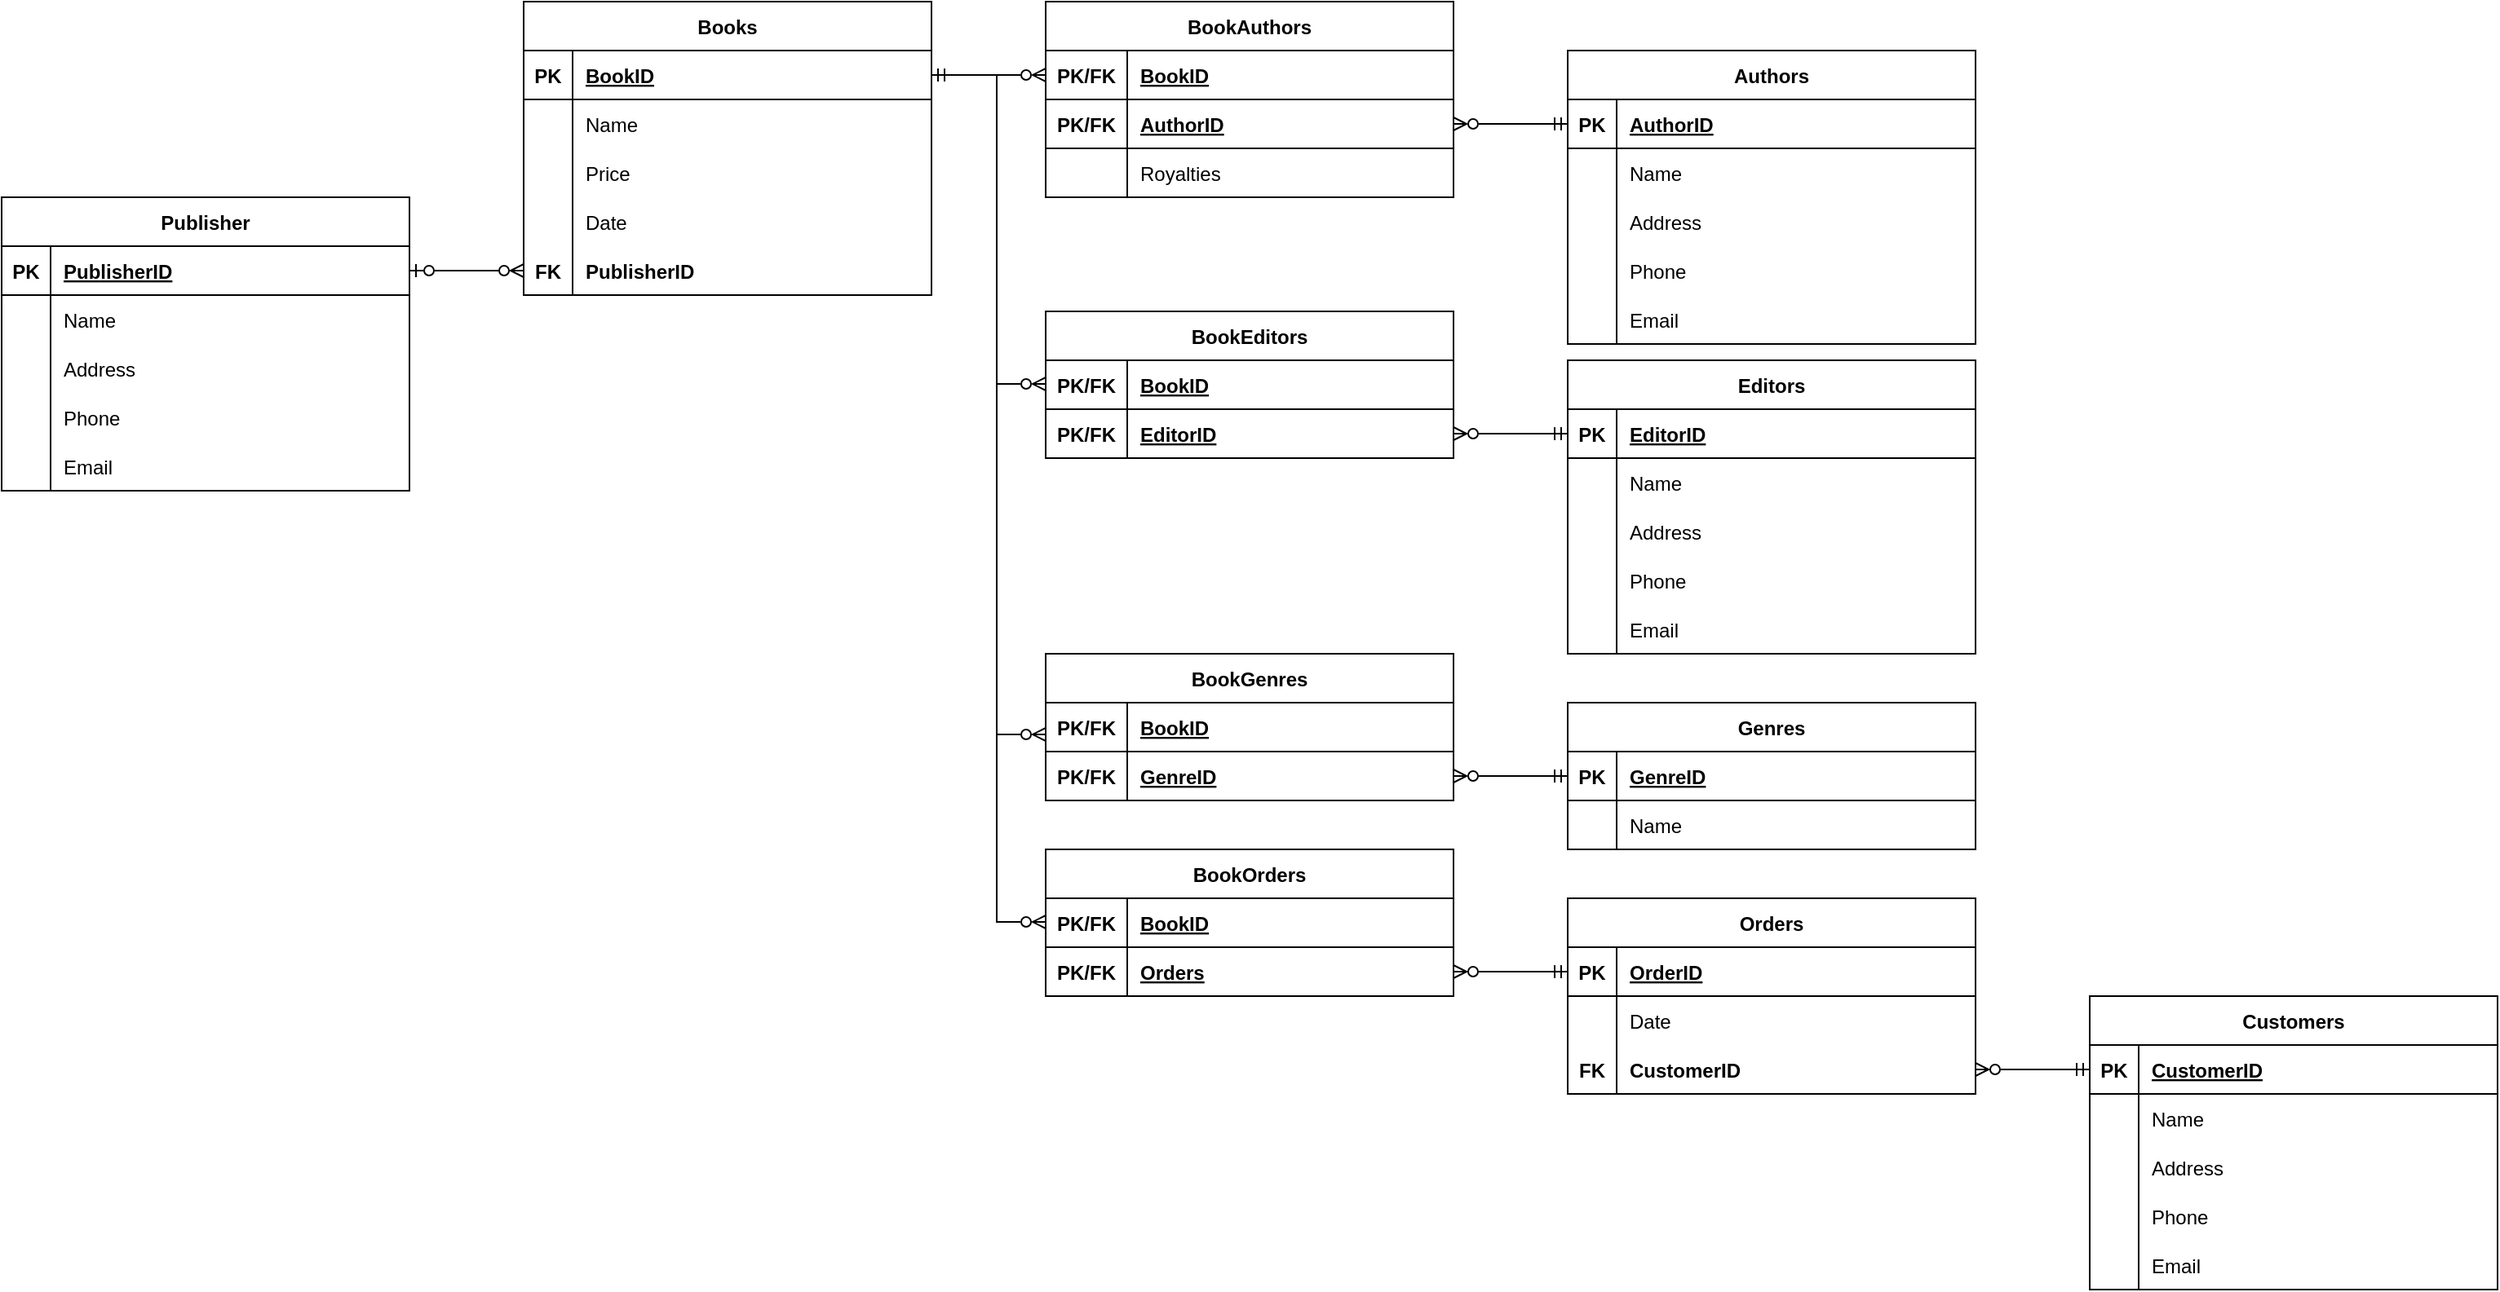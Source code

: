 <mxfile version="20.4.0" type="device"><diagram id="R2lEEEUBdFMjLlhIrx00" name="Page-1"><mxGraphModel dx="2066" dy="814" grid="1" gridSize="10" guides="1" tooltips="1" connect="1" arrows="1" fold="1" page="1" pageScale="1" pageWidth="850" pageHeight="1100" math="0" shadow="0" extFonts="Permanent Marker^https://fonts.googleapis.com/css?family=Permanent+Marker"><root><mxCell id="0"/><mxCell id="1" parent="0"/><object label="Books" Name="" Price="" Date="" id="ggIf8mU31u0DTBcOduyy-1"><mxCell style="shape=table;startSize=30;container=1;collapsible=1;childLayout=tableLayout;fixedRows=1;rowLines=0;fontStyle=1;align=center;resizeLast=1;fillColor=none;" vertex="1" parent="1"><mxGeometry width="250" height="180" as="geometry"><mxRectangle x="120" y="400" width="80" height="30" as="alternateBounds"/></mxGeometry></mxCell></object><mxCell id="ggIf8mU31u0DTBcOduyy-2" value="" style="shape=partialRectangle;collapsible=0;dropTarget=0;pointerEvents=0;fillColor=none;points=[[0,0.5],[1,0.5]];portConstraint=eastwest;top=0;left=0;right=0;bottom=1;" vertex="1" parent="ggIf8mU31u0DTBcOduyy-1"><mxGeometry y="30" width="250" height="30" as="geometry"/></mxCell><mxCell id="ggIf8mU31u0DTBcOduyy-3" value="PK" style="shape=partialRectangle;overflow=hidden;connectable=0;fillColor=none;top=0;left=0;bottom=0;right=0;fontStyle=1;" vertex="1" parent="ggIf8mU31u0DTBcOduyy-2"><mxGeometry width="30" height="30" as="geometry"><mxRectangle width="30" height="30" as="alternateBounds"/></mxGeometry></mxCell><mxCell id="ggIf8mU31u0DTBcOduyy-4" value="BookID" style="shape=partialRectangle;overflow=hidden;connectable=0;fillColor=none;top=0;left=0;bottom=0;right=0;align=left;spacingLeft=6;fontStyle=5;" vertex="1" parent="ggIf8mU31u0DTBcOduyy-2"><mxGeometry x="30" width="220" height="30" as="geometry"><mxRectangle width="220" height="30" as="alternateBounds"/></mxGeometry></mxCell><mxCell id="ggIf8mU31u0DTBcOduyy-5" value="" style="shape=partialRectangle;collapsible=0;dropTarget=0;pointerEvents=0;fillColor=none;points=[[0,0.5],[1,0.5]];portConstraint=eastwest;top=0;left=0;right=0;bottom=0;" vertex="1" parent="ggIf8mU31u0DTBcOduyy-1"><mxGeometry y="60" width="250" height="30" as="geometry"/></mxCell><mxCell id="ggIf8mU31u0DTBcOduyy-6" value="" style="shape=partialRectangle;overflow=hidden;connectable=0;fillColor=none;top=0;left=0;bottom=0;right=0;" vertex="1" parent="ggIf8mU31u0DTBcOduyy-5"><mxGeometry width="30" height="30" as="geometry"><mxRectangle width="30" height="30" as="alternateBounds"/></mxGeometry></mxCell><mxCell id="ggIf8mU31u0DTBcOduyy-7" value="Name" style="shape=partialRectangle;overflow=hidden;connectable=0;fillColor=none;top=0;left=0;bottom=0;right=0;align=left;spacingLeft=6;strokeColor=default;" vertex="1" parent="ggIf8mU31u0DTBcOduyy-5"><mxGeometry x="30" width="220" height="30" as="geometry"><mxRectangle width="220" height="30" as="alternateBounds"/></mxGeometry></mxCell><mxCell id="ggIf8mU31u0DTBcOduyy-35" style="shape=partialRectangle;collapsible=0;dropTarget=0;pointerEvents=0;fillColor=none;points=[[0,0.5],[1,0.5]];portConstraint=eastwest;top=0;left=0;right=0;bottom=0;" vertex="1" parent="ggIf8mU31u0DTBcOduyy-1"><mxGeometry y="90" width="250" height="30" as="geometry"/></mxCell><mxCell id="ggIf8mU31u0DTBcOduyy-36" style="shape=partialRectangle;overflow=hidden;connectable=0;fillColor=none;top=0;left=0;bottom=0;right=0;" vertex="1" parent="ggIf8mU31u0DTBcOduyy-35"><mxGeometry width="30" height="30" as="geometry"><mxRectangle width="30" height="30" as="alternateBounds"/></mxGeometry></mxCell><mxCell id="ggIf8mU31u0DTBcOduyy-37" value="Price" style="shape=partialRectangle;overflow=hidden;connectable=0;top=0;left=0;bottom=0;right=0;align=left;spacingLeft=6;fillColor=none;strokeColor=none;shadow=0;fontColor=default;gradientColor=none;" vertex="1" parent="ggIf8mU31u0DTBcOduyy-35"><mxGeometry x="30" width="220" height="30" as="geometry"><mxRectangle width="220" height="30" as="alternateBounds"/></mxGeometry></mxCell><mxCell id="ggIf8mU31u0DTBcOduyy-41" style="shape=partialRectangle;collapsible=0;dropTarget=0;pointerEvents=0;fillColor=none;points=[[0,0.5],[1,0.5]];portConstraint=eastwest;top=0;left=0;right=0;bottom=0;" vertex="1" parent="ggIf8mU31u0DTBcOduyy-1"><mxGeometry y="120" width="250" height="30" as="geometry"/></mxCell><mxCell id="ggIf8mU31u0DTBcOduyy-42" style="shape=partialRectangle;overflow=hidden;connectable=0;fillColor=none;top=0;left=0;bottom=0;right=0;" vertex="1" parent="ggIf8mU31u0DTBcOduyy-41"><mxGeometry width="30" height="30" as="geometry"><mxRectangle width="30" height="30" as="alternateBounds"/></mxGeometry></mxCell><mxCell id="ggIf8mU31u0DTBcOduyy-43" value="Date" style="shape=partialRectangle;overflow=hidden;connectable=0;top=0;left=0;bottom=0;right=0;align=left;spacingLeft=6;fillColor=none;strokeColor=none;shadow=0;fontColor=default;gradientColor=none;" vertex="1" parent="ggIf8mU31u0DTBcOduyy-41"><mxGeometry x="30" width="220" height="30" as="geometry"><mxRectangle width="220" height="30" as="alternateBounds"/></mxGeometry></mxCell><mxCell id="ggIf8mU31u0DTBcOduyy-44" style="shape=partialRectangle;collapsible=0;dropTarget=0;pointerEvents=0;fillColor=none;points=[[0,0.5],[1,0.5]];portConstraint=eastwest;top=0;left=0;right=0;bottom=0;" vertex="1" parent="ggIf8mU31u0DTBcOduyy-1"><mxGeometry y="150" width="250" height="30" as="geometry"/></mxCell><mxCell id="ggIf8mU31u0DTBcOduyy-45" value="FK" style="shape=partialRectangle;overflow=hidden;connectable=0;fillColor=none;top=0;left=0;bottom=0;right=0;fontStyle=1" vertex="1" parent="ggIf8mU31u0DTBcOduyy-44"><mxGeometry width="30" height="30" as="geometry"><mxRectangle width="30" height="30" as="alternateBounds"/></mxGeometry></mxCell><mxCell id="ggIf8mU31u0DTBcOduyy-46" value="PublisherID" style="shape=partialRectangle;overflow=hidden;connectable=0;top=0;left=0;bottom=0;right=0;align=left;spacingLeft=6;fillColor=none;strokeColor=none;shadow=0;fontColor=default;gradientColor=none;fontStyle=1;" vertex="1" parent="ggIf8mU31u0DTBcOduyy-44"><mxGeometry x="30" width="220" height="30" as="geometry"><mxRectangle width="220" height="30" as="alternateBounds"/></mxGeometry></mxCell><object label="Publisher" Name="" Price="" Date="" id="ggIf8mU31u0DTBcOduyy-47"><mxCell style="shape=table;startSize=30;container=1;collapsible=1;childLayout=tableLayout;fixedRows=1;rowLines=0;fontStyle=1;align=center;resizeLast=1;fillColor=none;" vertex="1" parent="1"><mxGeometry x="-320" y="120" width="250" height="180" as="geometry"><mxRectangle x="120" y="400" width="80" height="30" as="alternateBounds"/></mxGeometry></mxCell></object><mxCell id="ggIf8mU31u0DTBcOduyy-48" value="" style="shape=partialRectangle;collapsible=0;dropTarget=0;pointerEvents=0;fillColor=none;points=[[0,0.5],[1,0.5]];portConstraint=eastwest;top=0;left=0;right=0;bottom=1;" vertex="1" parent="ggIf8mU31u0DTBcOduyy-47"><mxGeometry y="30" width="250" height="30" as="geometry"/></mxCell><mxCell id="ggIf8mU31u0DTBcOduyy-49" value="PK" style="shape=partialRectangle;overflow=hidden;connectable=0;fillColor=none;top=0;left=0;bottom=0;right=0;fontStyle=1;" vertex="1" parent="ggIf8mU31u0DTBcOduyy-48"><mxGeometry width="30" height="30" as="geometry"><mxRectangle width="30" height="30" as="alternateBounds"/></mxGeometry></mxCell><mxCell id="ggIf8mU31u0DTBcOduyy-50" value="PublisherID" style="shape=partialRectangle;overflow=hidden;connectable=0;fillColor=none;top=0;left=0;bottom=0;right=0;align=left;spacingLeft=6;fontStyle=5;" vertex="1" parent="ggIf8mU31u0DTBcOduyy-48"><mxGeometry x="30" width="220" height="30" as="geometry"><mxRectangle width="220" height="30" as="alternateBounds"/></mxGeometry></mxCell><mxCell id="ggIf8mU31u0DTBcOduyy-51" value="" style="shape=partialRectangle;collapsible=0;dropTarget=0;pointerEvents=0;fillColor=none;points=[[0,0.5],[1,0.5]];portConstraint=eastwest;top=0;left=0;right=0;bottom=0;" vertex="1" parent="ggIf8mU31u0DTBcOduyy-47"><mxGeometry y="60" width="250" height="30" as="geometry"/></mxCell><mxCell id="ggIf8mU31u0DTBcOduyy-52" value="" style="shape=partialRectangle;overflow=hidden;connectable=0;fillColor=none;top=0;left=0;bottom=0;right=0;" vertex="1" parent="ggIf8mU31u0DTBcOduyy-51"><mxGeometry width="30" height="30" as="geometry"><mxRectangle width="30" height="30" as="alternateBounds"/></mxGeometry></mxCell><mxCell id="ggIf8mU31u0DTBcOduyy-53" value="Name" style="shape=partialRectangle;overflow=hidden;connectable=0;fillColor=none;top=0;left=0;bottom=0;right=0;align=left;spacingLeft=6;strokeColor=default;" vertex="1" parent="ggIf8mU31u0DTBcOduyy-51"><mxGeometry x="30" width="220" height="30" as="geometry"><mxRectangle width="220" height="30" as="alternateBounds"/></mxGeometry></mxCell><mxCell id="ggIf8mU31u0DTBcOduyy-54" style="shape=partialRectangle;collapsible=0;dropTarget=0;pointerEvents=0;fillColor=none;points=[[0,0.5],[1,0.5]];portConstraint=eastwest;top=0;left=0;right=0;bottom=0;" vertex="1" parent="ggIf8mU31u0DTBcOduyy-47"><mxGeometry y="90" width="250" height="30" as="geometry"/></mxCell><mxCell id="ggIf8mU31u0DTBcOduyy-55" style="shape=partialRectangle;overflow=hidden;connectable=0;fillColor=none;top=0;left=0;bottom=0;right=0;" vertex="1" parent="ggIf8mU31u0DTBcOduyy-54"><mxGeometry width="30" height="30" as="geometry"><mxRectangle width="30" height="30" as="alternateBounds"/></mxGeometry></mxCell><mxCell id="ggIf8mU31u0DTBcOduyy-56" value="Address" style="shape=partialRectangle;overflow=hidden;connectable=0;top=0;left=0;bottom=0;right=0;align=left;spacingLeft=6;fillColor=none;strokeColor=none;shadow=0;fontColor=#000000;gradientColor=none;" vertex="1" parent="ggIf8mU31u0DTBcOduyy-54"><mxGeometry x="30" width="220" height="30" as="geometry"><mxRectangle width="220" height="30" as="alternateBounds"/></mxGeometry></mxCell><mxCell id="ggIf8mU31u0DTBcOduyy-57" style="shape=partialRectangle;collapsible=0;dropTarget=0;pointerEvents=0;fillColor=none;points=[[0,0.5],[1,0.5]];portConstraint=eastwest;top=0;left=0;right=0;bottom=0;" vertex="1" parent="ggIf8mU31u0DTBcOduyy-47"><mxGeometry y="120" width="250" height="30" as="geometry"/></mxCell><mxCell id="ggIf8mU31u0DTBcOduyy-58" style="shape=partialRectangle;overflow=hidden;connectable=0;fillColor=none;top=0;left=0;bottom=0;right=0;" vertex="1" parent="ggIf8mU31u0DTBcOduyy-57"><mxGeometry width="30" height="30" as="geometry"><mxRectangle width="30" height="30" as="alternateBounds"/></mxGeometry></mxCell><mxCell id="ggIf8mU31u0DTBcOduyy-59" value="Phone" style="shape=partialRectangle;overflow=hidden;connectable=0;top=0;left=0;bottom=0;right=0;align=left;spacingLeft=6;fillColor=none;strokeColor=none;shadow=0;fontColor=#000000;gradientColor=none;" vertex="1" parent="ggIf8mU31u0DTBcOduyy-57"><mxGeometry x="30" width="220" height="30" as="geometry"><mxRectangle width="220" height="30" as="alternateBounds"/></mxGeometry></mxCell><mxCell id="ggIf8mU31u0DTBcOduyy-60" style="shape=partialRectangle;collapsible=0;dropTarget=0;pointerEvents=0;fillColor=none;points=[[0,0.5],[1,0.5]];portConstraint=eastwest;top=0;left=0;right=0;bottom=0;" vertex="1" parent="ggIf8mU31u0DTBcOduyy-47"><mxGeometry y="150" width="250" height="30" as="geometry"/></mxCell><mxCell id="ggIf8mU31u0DTBcOduyy-61" value="" style="shape=partialRectangle;overflow=hidden;connectable=0;fillColor=none;top=0;left=0;bottom=0;right=0;fontStyle=1" vertex="1" parent="ggIf8mU31u0DTBcOduyy-60"><mxGeometry width="30" height="30" as="geometry"><mxRectangle width="30" height="30" as="alternateBounds"/></mxGeometry></mxCell><mxCell id="ggIf8mU31u0DTBcOduyy-62" value="Email" style="shape=partialRectangle;overflow=hidden;connectable=0;top=0;left=0;bottom=0;right=0;align=left;spacingLeft=6;fillColor=none;strokeColor=none;shadow=0;fontColor=#000000;gradientColor=none;fontStyle=0" vertex="1" parent="ggIf8mU31u0DTBcOduyy-60"><mxGeometry x="30" width="220" height="30" as="geometry"><mxRectangle width="220" height="30" as="alternateBounds"/></mxGeometry></mxCell><object label="BookAuthors" Name="" Price="" Date="" id="ggIf8mU31u0DTBcOduyy-72"><mxCell style="shape=table;startSize=30;container=1;collapsible=1;childLayout=tableLayout;fixedRows=1;rowLines=0;fontStyle=1;align=center;resizeLast=1;fillColor=none;" vertex="1" parent="1"><mxGeometry x="320" width="250" height="120" as="geometry"><mxRectangle x="120" y="400" width="80" height="30" as="alternateBounds"/></mxGeometry></mxCell></object><mxCell id="ggIf8mU31u0DTBcOduyy-73" value="" style="shape=partialRectangle;collapsible=0;dropTarget=0;pointerEvents=0;fillColor=none;points=[[0,0.5],[1,0.5]];portConstraint=eastwest;top=0;left=0;right=0;bottom=1;" vertex="1" parent="ggIf8mU31u0DTBcOduyy-72"><mxGeometry y="30" width="250" height="30" as="geometry"/></mxCell><mxCell id="ggIf8mU31u0DTBcOduyy-74" value="PK/FK" style="shape=partialRectangle;overflow=hidden;connectable=0;fillColor=none;top=0;left=0;bottom=0;right=0;fontStyle=1;" vertex="1" parent="ggIf8mU31u0DTBcOduyy-73"><mxGeometry width="50" height="30" as="geometry"><mxRectangle width="50" height="30" as="alternateBounds"/></mxGeometry></mxCell><mxCell id="ggIf8mU31u0DTBcOduyy-75" value="BookID" style="shape=partialRectangle;overflow=hidden;connectable=0;fillColor=none;top=0;left=0;bottom=0;right=0;align=left;spacingLeft=6;fontStyle=5;" vertex="1" parent="ggIf8mU31u0DTBcOduyy-73"><mxGeometry x="50" width="200" height="30" as="geometry"><mxRectangle width="200" height="30" as="alternateBounds"/></mxGeometry></mxCell><mxCell id="ggIf8mU31u0DTBcOduyy-90" style="shape=partialRectangle;collapsible=0;dropTarget=0;pointerEvents=0;fillColor=none;points=[[0,0.5],[1,0.5]];portConstraint=eastwest;top=0;left=0;right=0;bottom=1;" vertex="1" parent="ggIf8mU31u0DTBcOduyy-72"><mxGeometry y="60" width="250" height="30" as="geometry"/></mxCell><mxCell id="ggIf8mU31u0DTBcOduyy-91" value="PK/FK" style="shape=partialRectangle;overflow=hidden;connectable=0;fillColor=none;top=0;left=0;bottom=0;right=0;fontStyle=1;" vertex="1" parent="ggIf8mU31u0DTBcOduyy-90"><mxGeometry width="50" height="30" as="geometry"><mxRectangle width="50" height="30" as="alternateBounds"/></mxGeometry></mxCell><mxCell id="ggIf8mU31u0DTBcOduyy-92" value="AuthorID" style="shape=partialRectangle;overflow=hidden;connectable=0;fillColor=none;top=0;left=0;bottom=0;right=0;align=left;spacingLeft=6;fontStyle=5;" vertex="1" parent="ggIf8mU31u0DTBcOduyy-90"><mxGeometry x="50" width="200" height="30" as="geometry"><mxRectangle width="200" height="30" as="alternateBounds"/></mxGeometry></mxCell><mxCell id="ggIf8mU31u0DTBcOduyy-82" style="shape=partialRectangle;collapsible=0;dropTarget=0;pointerEvents=0;fillColor=none;points=[[0,0.5],[1,0.5]];portConstraint=eastwest;top=0;left=0;right=0;bottom=0;" vertex="1" parent="ggIf8mU31u0DTBcOduyy-72"><mxGeometry y="90" width="250" height="30" as="geometry"/></mxCell><mxCell id="ggIf8mU31u0DTBcOduyy-83" style="shape=partialRectangle;overflow=hidden;connectable=0;fillColor=none;top=0;left=0;bottom=0;right=0;" vertex="1" parent="ggIf8mU31u0DTBcOduyy-82"><mxGeometry width="50" height="30" as="geometry"><mxRectangle width="50" height="30" as="alternateBounds"/></mxGeometry></mxCell><mxCell id="ggIf8mU31u0DTBcOduyy-84" value="Royalties" style="shape=partialRectangle;overflow=hidden;connectable=0;top=0;left=0;bottom=0;right=0;align=left;spacingLeft=6;fillColor=none;strokeColor=none;shadow=0;fontColor=default;gradientColor=none;" vertex="1" parent="ggIf8mU31u0DTBcOduyy-82"><mxGeometry x="50" width="200" height="30" as="geometry"><mxRectangle width="200" height="30" as="alternateBounds"/></mxGeometry></mxCell><mxCell id="ggIf8mU31u0DTBcOduyy-89" style="edgeStyle=orthogonalEdgeStyle;rounded=0;orthogonalLoop=1;jettySize=auto;html=1;entryX=0;entryY=0.5;entryDx=0;entryDy=0;startArrow=ERone;startFill=0;endArrow=ERzeroToMany;endFill=0;exitX=1;exitY=0.5;exitDx=0;exitDy=0;" edge="1" parent="1" source="ggIf8mU31u0DTBcOduyy-2" target="ggIf8mU31u0DTBcOduyy-73"><mxGeometry relative="1" as="geometry"/></mxCell><object label="Authors" Name="" Price="" Date="" id="ggIf8mU31u0DTBcOduyy-93"><mxCell style="shape=table;startSize=30;container=1;collapsible=1;childLayout=tableLayout;fixedRows=1;rowLines=0;fontStyle=1;align=center;resizeLast=1;fillColor=none;" vertex="1" parent="1"><mxGeometry x="640" y="30" width="250" height="180" as="geometry"><mxRectangle x="120" y="400" width="80" height="30" as="alternateBounds"/></mxGeometry></mxCell></object><mxCell id="ggIf8mU31u0DTBcOduyy-94" value="" style="shape=partialRectangle;collapsible=0;dropTarget=0;pointerEvents=0;fillColor=none;points=[[0,0.5],[1,0.5]];portConstraint=eastwest;top=0;left=0;right=0;bottom=1;" vertex="1" parent="ggIf8mU31u0DTBcOduyy-93"><mxGeometry y="30" width="250" height="30" as="geometry"/></mxCell><mxCell id="ggIf8mU31u0DTBcOduyy-95" value="PK" style="shape=partialRectangle;overflow=hidden;connectable=0;fillColor=none;top=0;left=0;bottom=0;right=0;fontStyle=1;" vertex="1" parent="ggIf8mU31u0DTBcOduyy-94"><mxGeometry width="30" height="30" as="geometry"><mxRectangle width="30" height="30" as="alternateBounds"/></mxGeometry></mxCell><mxCell id="ggIf8mU31u0DTBcOduyy-96" value="AuthorID" style="shape=partialRectangle;overflow=hidden;connectable=0;fillColor=none;top=0;left=0;bottom=0;right=0;align=left;spacingLeft=6;fontStyle=5;" vertex="1" parent="ggIf8mU31u0DTBcOduyy-94"><mxGeometry x="30" width="220" height="30" as="geometry"><mxRectangle width="220" height="30" as="alternateBounds"/></mxGeometry></mxCell><mxCell id="ggIf8mU31u0DTBcOduyy-100" style="shape=partialRectangle;collapsible=0;dropTarget=0;pointerEvents=0;fillColor=none;points=[[0,0.5],[1,0.5]];portConstraint=eastwest;top=0;left=0;right=0;bottom=0;" vertex="1" parent="ggIf8mU31u0DTBcOduyy-93"><mxGeometry y="60" width="250" height="30" as="geometry"/></mxCell><mxCell id="ggIf8mU31u0DTBcOduyy-101" style="shape=partialRectangle;overflow=hidden;connectable=0;fillColor=none;top=0;left=0;bottom=0;right=0;" vertex="1" parent="ggIf8mU31u0DTBcOduyy-100"><mxGeometry width="30" height="30" as="geometry"><mxRectangle width="30" height="30" as="alternateBounds"/></mxGeometry></mxCell><mxCell id="ggIf8mU31u0DTBcOduyy-102" value="Name" style="shape=partialRectangle;overflow=hidden;connectable=0;top=0;left=0;bottom=0;right=0;align=left;spacingLeft=6;fillColor=none;strokeColor=none;shadow=0;fontColor=default;gradientColor=none;" vertex="1" parent="ggIf8mU31u0DTBcOduyy-100"><mxGeometry x="30" width="220" height="30" as="geometry"><mxRectangle width="220" height="30" as="alternateBounds"/></mxGeometry></mxCell><mxCell id="ggIf8mU31u0DTBcOduyy-105" style="shape=partialRectangle;collapsible=0;dropTarget=0;pointerEvents=0;fillColor=none;points=[[0,0.5],[1,0.5]];portConstraint=eastwest;top=0;left=0;right=0;bottom=0;" vertex="1" parent="ggIf8mU31u0DTBcOduyy-93"><mxGeometry y="90" width="250" height="30" as="geometry"/></mxCell><mxCell id="ggIf8mU31u0DTBcOduyy-106" style="shape=partialRectangle;overflow=hidden;connectable=0;fillColor=none;top=0;left=0;bottom=0;right=0;" vertex="1" parent="ggIf8mU31u0DTBcOduyy-105"><mxGeometry width="30" height="30" as="geometry"><mxRectangle width="30" height="30" as="alternateBounds"/></mxGeometry></mxCell><mxCell id="ggIf8mU31u0DTBcOduyy-107" value="Address" style="shape=partialRectangle;overflow=hidden;connectable=0;top=0;left=0;bottom=0;right=0;align=left;spacingLeft=6;fillColor=none;strokeColor=none;shadow=0;fontColor=default;gradientColor=none;" vertex="1" parent="ggIf8mU31u0DTBcOduyy-105"><mxGeometry x="30" width="220" height="30" as="geometry"><mxRectangle width="220" height="30" as="alternateBounds"/></mxGeometry></mxCell><mxCell id="ggIf8mU31u0DTBcOduyy-108" style="shape=partialRectangle;collapsible=0;dropTarget=0;pointerEvents=0;fillColor=none;points=[[0,0.5],[1,0.5]];portConstraint=eastwest;top=0;left=0;right=0;bottom=0;" vertex="1" parent="ggIf8mU31u0DTBcOduyy-93"><mxGeometry y="120" width="250" height="30" as="geometry"/></mxCell><mxCell id="ggIf8mU31u0DTBcOduyy-109" style="shape=partialRectangle;overflow=hidden;connectable=0;fillColor=none;top=0;left=0;bottom=0;right=0;" vertex="1" parent="ggIf8mU31u0DTBcOduyy-108"><mxGeometry width="30" height="30" as="geometry"><mxRectangle width="30" height="30" as="alternateBounds"/></mxGeometry></mxCell><mxCell id="ggIf8mU31u0DTBcOduyy-110" value="Phone" style="shape=partialRectangle;overflow=hidden;connectable=0;top=0;left=0;bottom=0;right=0;align=left;spacingLeft=6;fillColor=none;strokeColor=none;shadow=0;fontColor=default;gradientColor=none;" vertex="1" parent="ggIf8mU31u0DTBcOduyy-108"><mxGeometry x="30" width="220" height="30" as="geometry"><mxRectangle width="220" height="30" as="alternateBounds"/></mxGeometry></mxCell><mxCell id="ggIf8mU31u0DTBcOduyy-111" style="shape=partialRectangle;collapsible=0;dropTarget=0;pointerEvents=0;fillColor=none;points=[[0,0.5],[1,0.5]];portConstraint=eastwest;top=0;left=0;right=0;bottom=0;" vertex="1" parent="ggIf8mU31u0DTBcOduyy-93"><mxGeometry y="150" width="250" height="30" as="geometry"/></mxCell><mxCell id="ggIf8mU31u0DTBcOduyy-112" style="shape=partialRectangle;overflow=hidden;connectable=0;fillColor=none;top=0;left=0;bottom=0;right=0;" vertex="1" parent="ggIf8mU31u0DTBcOduyy-111"><mxGeometry width="30" height="30" as="geometry"><mxRectangle width="30" height="30" as="alternateBounds"/></mxGeometry></mxCell><mxCell id="ggIf8mU31u0DTBcOduyy-113" value="Email" style="shape=partialRectangle;overflow=hidden;connectable=0;top=0;left=0;bottom=0;right=0;align=left;spacingLeft=6;fillColor=none;strokeColor=none;shadow=0;fontColor=default;gradientColor=none;" vertex="1" parent="ggIf8mU31u0DTBcOduyy-111"><mxGeometry x="30" width="220" height="30" as="geometry"><mxRectangle width="220" height="30" as="alternateBounds"/></mxGeometry></mxCell><mxCell id="ggIf8mU31u0DTBcOduyy-104" style="edgeStyle=orthogonalEdgeStyle;rounded=0;orthogonalLoop=1;jettySize=auto;html=1;exitX=0;exitY=0.5;exitDx=0;exitDy=0;entryX=1;entryY=0.5;entryDx=0;entryDy=0;startArrow=ERmandOne;startFill=0;endArrow=ERzeroToMany;endFill=0;" edge="1" parent="1" source="ggIf8mU31u0DTBcOduyy-94" target="ggIf8mU31u0DTBcOduyy-90"><mxGeometry relative="1" as="geometry"/></mxCell><object label="BookEditors" Name="" Price="" Date="" id="ggIf8mU31u0DTBcOduyy-114"><mxCell style="shape=table;startSize=30;container=1;collapsible=1;childLayout=tableLayout;fixedRows=1;rowLines=0;fontStyle=1;align=center;resizeLast=1;fillColor=none;" vertex="1" parent="1"><mxGeometry x="320" y="190" width="250" height="90" as="geometry"><mxRectangle x="120" y="400" width="80" height="30" as="alternateBounds"/></mxGeometry></mxCell></object><mxCell id="ggIf8mU31u0DTBcOduyy-115" value="" style="shape=partialRectangle;collapsible=0;dropTarget=0;pointerEvents=0;fillColor=none;points=[[0,0.5],[1,0.5]];portConstraint=eastwest;top=0;left=0;right=0;bottom=1;" vertex="1" parent="ggIf8mU31u0DTBcOduyy-114"><mxGeometry y="30" width="250" height="30" as="geometry"/></mxCell><mxCell id="ggIf8mU31u0DTBcOduyy-116" value="PK/FK" style="shape=partialRectangle;overflow=hidden;connectable=0;fillColor=none;top=0;left=0;bottom=0;right=0;fontStyle=1;" vertex="1" parent="ggIf8mU31u0DTBcOduyy-115"><mxGeometry width="50" height="30" as="geometry"><mxRectangle width="50" height="30" as="alternateBounds"/></mxGeometry></mxCell><mxCell id="ggIf8mU31u0DTBcOduyy-117" value="BookID" style="shape=partialRectangle;overflow=hidden;connectable=0;fillColor=none;top=0;left=0;bottom=0;right=0;align=left;spacingLeft=6;fontStyle=5;" vertex="1" parent="ggIf8mU31u0DTBcOduyy-115"><mxGeometry x="50" width="200" height="30" as="geometry"><mxRectangle width="200" height="30" as="alternateBounds"/></mxGeometry></mxCell><mxCell id="ggIf8mU31u0DTBcOduyy-118" style="shape=partialRectangle;collapsible=0;dropTarget=0;pointerEvents=0;fillColor=none;points=[[0,0.5],[1,0.5]];portConstraint=eastwest;top=0;left=0;right=0;bottom=1;" vertex="1" parent="ggIf8mU31u0DTBcOduyy-114"><mxGeometry y="60" width="250" height="30" as="geometry"/></mxCell><mxCell id="ggIf8mU31u0DTBcOduyy-119" value="PK/FK" style="shape=partialRectangle;overflow=hidden;connectable=0;fillColor=none;top=0;left=0;bottom=0;right=0;fontStyle=1;" vertex="1" parent="ggIf8mU31u0DTBcOduyy-118"><mxGeometry width="50" height="30" as="geometry"><mxRectangle width="50" height="30" as="alternateBounds"/></mxGeometry></mxCell><mxCell id="ggIf8mU31u0DTBcOduyy-120" value="EditorID" style="shape=partialRectangle;overflow=hidden;connectable=0;fillColor=none;top=0;left=0;bottom=0;right=0;align=left;spacingLeft=6;fontStyle=5;" vertex="1" parent="ggIf8mU31u0DTBcOduyy-118"><mxGeometry x="50" width="200" height="30" as="geometry"><mxRectangle width="200" height="30" as="alternateBounds"/></mxGeometry></mxCell><object label="Editors" Name="" Price="" Date="" id="ggIf8mU31u0DTBcOduyy-124"><mxCell style="shape=table;startSize=30;container=1;collapsible=1;childLayout=tableLayout;fixedRows=1;rowLines=0;fontStyle=1;align=center;resizeLast=1;fillColor=none;" vertex="1" parent="1"><mxGeometry x="640" y="220" width="250" height="180" as="geometry"><mxRectangle x="120" y="400" width="80" height="30" as="alternateBounds"/></mxGeometry></mxCell></object><mxCell id="ggIf8mU31u0DTBcOduyy-125" value="" style="shape=partialRectangle;collapsible=0;dropTarget=0;pointerEvents=0;fillColor=none;points=[[0,0.5],[1,0.5]];portConstraint=eastwest;top=0;left=0;right=0;bottom=1;" vertex="1" parent="ggIf8mU31u0DTBcOduyy-124"><mxGeometry y="30" width="250" height="30" as="geometry"/></mxCell><mxCell id="ggIf8mU31u0DTBcOduyy-126" value="PK" style="shape=partialRectangle;overflow=hidden;connectable=0;fillColor=none;top=0;left=0;bottom=0;right=0;fontStyle=1;" vertex="1" parent="ggIf8mU31u0DTBcOduyy-125"><mxGeometry width="30" height="30" as="geometry"><mxRectangle width="30" height="30" as="alternateBounds"/></mxGeometry></mxCell><mxCell id="ggIf8mU31u0DTBcOduyy-127" value="EditorID" style="shape=partialRectangle;overflow=hidden;connectable=0;fillColor=none;top=0;left=0;bottom=0;right=0;align=left;spacingLeft=6;fontStyle=5;" vertex="1" parent="ggIf8mU31u0DTBcOduyy-125"><mxGeometry x="30" width="220" height="30" as="geometry"><mxRectangle width="220" height="30" as="alternateBounds"/></mxGeometry></mxCell><mxCell id="ggIf8mU31u0DTBcOduyy-128" style="shape=partialRectangle;collapsible=0;dropTarget=0;pointerEvents=0;fillColor=none;points=[[0,0.5],[1,0.5]];portConstraint=eastwest;top=0;left=0;right=0;bottom=0;" vertex="1" parent="ggIf8mU31u0DTBcOduyy-124"><mxGeometry y="60" width="250" height="30" as="geometry"/></mxCell><mxCell id="ggIf8mU31u0DTBcOduyy-129" style="shape=partialRectangle;overflow=hidden;connectable=0;fillColor=none;top=0;left=0;bottom=0;right=0;" vertex="1" parent="ggIf8mU31u0DTBcOduyy-128"><mxGeometry width="30" height="30" as="geometry"><mxRectangle width="30" height="30" as="alternateBounds"/></mxGeometry></mxCell><mxCell id="ggIf8mU31u0DTBcOduyy-130" value="Name" style="shape=partialRectangle;overflow=hidden;connectable=0;top=0;left=0;bottom=0;right=0;align=left;spacingLeft=6;fillColor=none;strokeColor=none;shadow=0;fontColor=default;gradientColor=none;" vertex="1" parent="ggIf8mU31u0DTBcOduyy-128"><mxGeometry x="30" width="220" height="30" as="geometry"><mxRectangle width="220" height="30" as="alternateBounds"/></mxGeometry></mxCell><mxCell id="ggIf8mU31u0DTBcOduyy-131" style="shape=partialRectangle;collapsible=0;dropTarget=0;pointerEvents=0;fillColor=none;points=[[0,0.5],[1,0.5]];portConstraint=eastwest;top=0;left=0;right=0;bottom=0;" vertex="1" parent="ggIf8mU31u0DTBcOduyy-124"><mxGeometry y="90" width="250" height="30" as="geometry"/></mxCell><mxCell id="ggIf8mU31u0DTBcOduyy-132" style="shape=partialRectangle;overflow=hidden;connectable=0;fillColor=none;top=0;left=0;bottom=0;right=0;" vertex="1" parent="ggIf8mU31u0DTBcOduyy-131"><mxGeometry width="30" height="30" as="geometry"><mxRectangle width="30" height="30" as="alternateBounds"/></mxGeometry></mxCell><mxCell id="ggIf8mU31u0DTBcOduyy-133" value="Address" style="shape=partialRectangle;overflow=hidden;connectable=0;top=0;left=0;bottom=0;right=0;align=left;spacingLeft=6;fillColor=none;strokeColor=none;shadow=0;fontColor=default;gradientColor=none;" vertex="1" parent="ggIf8mU31u0DTBcOduyy-131"><mxGeometry x="30" width="220" height="30" as="geometry"><mxRectangle width="220" height="30" as="alternateBounds"/></mxGeometry></mxCell><mxCell id="ggIf8mU31u0DTBcOduyy-134" style="shape=partialRectangle;collapsible=0;dropTarget=0;pointerEvents=0;fillColor=none;points=[[0,0.5],[1,0.5]];portConstraint=eastwest;top=0;left=0;right=0;bottom=0;" vertex="1" parent="ggIf8mU31u0DTBcOduyy-124"><mxGeometry y="120" width="250" height="30" as="geometry"/></mxCell><mxCell id="ggIf8mU31u0DTBcOduyy-135" style="shape=partialRectangle;overflow=hidden;connectable=0;fillColor=none;top=0;left=0;bottom=0;right=0;" vertex="1" parent="ggIf8mU31u0DTBcOduyy-134"><mxGeometry width="30" height="30" as="geometry"><mxRectangle width="30" height="30" as="alternateBounds"/></mxGeometry></mxCell><mxCell id="ggIf8mU31u0DTBcOduyy-136" value="Phone" style="shape=partialRectangle;overflow=hidden;connectable=0;top=0;left=0;bottom=0;right=0;align=left;spacingLeft=6;fillColor=none;strokeColor=none;shadow=0;fontColor=default;gradientColor=none;" vertex="1" parent="ggIf8mU31u0DTBcOduyy-134"><mxGeometry x="30" width="220" height="30" as="geometry"><mxRectangle width="220" height="30" as="alternateBounds"/></mxGeometry></mxCell><mxCell id="ggIf8mU31u0DTBcOduyy-137" style="shape=partialRectangle;collapsible=0;dropTarget=0;pointerEvents=0;fillColor=none;points=[[0,0.5],[1,0.5]];portConstraint=eastwest;top=0;left=0;right=0;bottom=0;" vertex="1" parent="ggIf8mU31u0DTBcOduyy-124"><mxGeometry y="150" width="250" height="30" as="geometry"/></mxCell><mxCell id="ggIf8mU31u0DTBcOduyy-138" style="shape=partialRectangle;overflow=hidden;connectable=0;fillColor=none;top=0;left=0;bottom=0;right=0;" vertex="1" parent="ggIf8mU31u0DTBcOduyy-137"><mxGeometry width="30" height="30" as="geometry"><mxRectangle width="30" height="30" as="alternateBounds"/></mxGeometry></mxCell><mxCell id="ggIf8mU31u0DTBcOduyy-139" value="Email" style="shape=partialRectangle;overflow=hidden;connectable=0;top=0;left=0;bottom=0;right=0;align=left;spacingLeft=6;fillColor=none;strokeColor=none;shadow=0;fontColor=default;gradientColor=none;" vertex="1" parent="ggIf8mU31u0DTBcOduyy-137"><mxGeometry x="30" width="220" height="30" as="geometry"><mxRectangle width="220" height="30" as="alternateBounds"/></mxGeometry></mxCell><mxCell id="ggIf8mU31u0DTBcOduyy-143" style="edgeStyle=orthogonalEdgeStyle;rounded=0;orthogonalLoop=1;jettySize=auto;html=1;entryX=0;entryY=0.5;entryDx=0;entryDy=0;startArrow=ERone;startFill=0;endArrow=ERzeroToMany;endFill=0;" edge="1" parent="1" source="ggIf8mU31u0DTBcOduyy-2"><mxGeometry relative="1" as="geometry"><mxPoint x="250" y="234.5" as="sourcePoint"/><mxPoint x="320" y="234.5" as="targetPoint"/><Array as="points"><mxPoint x="290" y="45"/><mxPoint x="290" y="235"/></Array></mxGeometry></mxCell><mxCell id="ggIf8mU31u0DTBcOduyy-146" style="edgeStyle=orthogonalEdgeStyle;rounded=0;orthogonalLoop=1;jettySize=auto;html=1;exitX=0;exitY=0.5;exitDx=0;exitDy=0;entryX=1;entryY=0.5;entryDx=0;entryDy=0;startArrow=ERmandOne;startFill=0;endArrow=ERzeroToMany;endFill=0;" edge="1" parent="1" source="ggIf8mU31u0DTBcOduyy-125" target="ggIf8mU31u0DTBcOduyy-118"><mxGeometry relative="1" as="geometry"><mxPoint x="660" y="220" as="sourcePoint"/><mxPoint x="590" y="250" as="targetPoint"/></mxGeometry></mxCell><object label="BookGenres" Name="" Price="" Date="" id="ggIf8mU31u0DTBcOduyy-154"><mxCell style="shape=table;startSize=30;container=1;collapsible=1;childLayout=tableLayout;fixedRows=1;rowLines=0;fontStyle=1;align=center;resizeLast=1;fillColor=none;" vertex="1" parent="1"><mxGeometry x="320" y="400" width="250" height="90" as="geometry"><mxRectangle x="120" y="400" width="80" height="30" as="alternateBounds"/></mxGeometry></mxCell></object><mxCell id="ggIf8mU31u0DTBcOduyy-155" value="" style="shape=partialRectangle;collapsible=0;dropTarget=0;pointerEvents=0;fillColor=none;points=[[0,0.5],[1,0.5]];portConstraint=eastwest;top=0;left=0;right=0;bottom=1;" vertex="1" parent="ggIf8mU31u0DTBcOduyy-154"><mxGeometry y="30" width="250" height="30" as="geometry"/></mxCell><mxCell id="ggIf8mU31u0DTBcOduyy-156" value="PK/FK" style="shape=partialRectangle;overflow=hidden;connectable=0;fillColor=none;top=0;left=0;bottom=0;right=0;fontStyle=1;" vertex="1" parent="ggIf8mU31u0DTBcOduyy-155"><mxGeometry width="50" height="30" as="geometry"><mxRectangle width="50" height="30" as="alternateBounds"/></mxGeometry></mxCell><mxCell id="ggIf8mU31u0DTBcOduyy-157" value="BookID" style="shape=partialRectangle;overflow=hidden;connectable=0;fillColor=none;top=0;left=0;bottom=0;right=0;align=left;spacingLeft=6;fontStyle=5;" vertex="1" parent="ggIf8mU31u0DTBcOduyy-155"><mxGeometry x="50" width="200" height="30" as="geometry"><mxRectangle width="200" height="30" as="alternateBounds"/></mxGeometry></mxCell><mxCell id="ggIf8mU31u0DTBcOduyy-158" style="shape=partialRectangle;collapsible=0;dropTarget=0;pointerEvents=0;fillColor=none;points=[[0,0.5],[1,0.5]];portConstraint=eastwest;top=0;left=0;right=0;bottom=1;" vertex="1" parent="ggIf8mU31u0DTBcOduyy-154"><mxGeometry y="60" width="250" height="30" as="geometry"/></mxCell><mxCell id="ggIf8mU31u0DTBcOduyy-159" value="PK/FK" style="shape=partialRectangle;overflow=hidden;connectable=0;fillColor=none;top=0;left=0;bottom=0;right=0;fontStyle=1;" vertex="1" parent="ggIf8mU31u0DTBcOduyy-158"><mxGeometry width="50" height="30" as="geometry"><mxRectangle width="50" height="30" as="alternateBounds"/></mxGeometry></mxCell><mxCell id="ggIf8mU31u0DTBcOduyy-160" value="GenreID" style="shape=partialRectangle;overflow=hidden;connectable=0;fillColor=none;top=0;left=0;bottom=0;right=0;align=left;spacingLeft=6;fontStyle=5;" vertex="1" parent="ggIf8mU31u0DTBcOduyy-158"><mxGeometry x="50" width="200" height="30" as="geometry"><mxRectangle width="200" height="30" as="alternateBounds"/></mxGeometry></mxCell><object label="Genres" Name="" Price="" Date="" id="ggIf8mU31u0DTBcOduyy-161"><mxCell style="shape=table;startSize=30;container=1;collapsible=1;childLayout=tableLayout;fixedRows=1;rowLines=0;fontStyle=1;align=center;resizeLast=1;fillColor=none;" vertex="1" parent="1"><mxGeometry x="640" y="430" width="250" height="90" as="geometry"><mxRectangle x="120" y="400" width="80" height="30" as="alternateBounds"/></mxGeometry></mxCell></object><mxCell id="ggIf8mU31u0DTBcOduyy-162" value="" style="shape=partialRectangle;collapsible=0;dropTarget=0;pointerEvents=0;fillColor=none;points=[[0,0.5],[1,0.5]];portConstraint=eastwest;top=0;left=0;right=0;bottom=1;" vertex="1" parent="ggIf8mU31u0DTBcOduyy-161"><mxGeometry y="30" width="250" height="30" as="geometry"/></mxCell><mxCell id="ggIf8mU31u0DTBcOduyy-163" value="PK" style="shape=partialRectangle;overflow=hidden;connectable=0;fillColor=none;top=0;left=0;bottom=0;right=0;fontStyle=1;" vertex="1" parent="ggIf8mU31u0DTBcOduyy-162"><mxGeometry width="30" height="30" as="geometry"><mxRectangle width="30" height="30" as="alternateBounds"/></mxGeometry></mxCell><mxCell id="ggIf8mU31u0DTBcOduyy-164" value="GenreID" style="shape=partialRectangle;overflow=hidden;connectable=0;fillColor=none;top=0;left=0;bottom=0;right=0;align=left;spacingLeft=6;fontStyle=5;" vertex="1" parent="ggIf8mU31u0DTBcOduyy-162"><mxGeometry x="30" width="220" height="30" as="geometry"><mxRectangle width="220" height="30" as="alternateBounds"/></mxGeometry></mxCell><mxCell id="ggIf8mU31u0DTBcOduyy-165" style="shape=partialRectangle;collapsible=0;dropTarget=0;pointerEvents=0;fillColor=none;points=[[0,0.5],[1,0.5]];portConstraint=eastwest;top=0;left=0;right=0;bottom=0;" vertex="1" parent="ggIf8mU31u0DTBcOduyy-161"><mxGeometry y="60" width="250" height="30" as="geometry"/></mxCell><mxCell id="ggIf8mU31u0DTBcOduyy-166" style="shape=partialRectangle;overflow=hidden;connectable=0;fillColor=none;top=0;left=0;bottom=0;right=0;" vertex="1" parent="ggIf8mU31u0DTBcOduyy-165"><mxGeometry width="30" height="30" as="geometry"><mxRectangle width="30" height="30" as="alternateBounds"/></mxGeometry></mxCell><mxCell id="ggIf8mU31u0DTBcOduyy-167" value="Name" style="shape=partialRectangle;overflow=hidden;connectable=0;top=0;left=0;bottom=0;right=0;align=left;spacingLeft=6;fillColor=none;strokeColor=none;shadow=0;fontColor=default;gradientColor=none;" vertex="1" parent="ggIf8mU31u0DTBcOduyy-165"><mxGeometry x="30" width="220" height="30" as="geometry"><mxRectangle width="220" height="30" as="alternateBounds"/></mxGeometry></mxCell><mxCell id="ggIf8mU31u0DTBcOduyy-177" style="edgeStyle=orthogonalEdgeStyle;rounded=0;orthogonalLoop=1;jettySize=auto;html=1;exitX=0;exitY=0.5;exitDx=0;exitDy=0;entryX=1;entryY=0.5;entryDx=0;entryDy=0;startArrow=ERmandOne;startFill=0;endArrow=ERzeroToMany;endFill=0;" edge="1" parent="1" source="ggIf8mU31u0DTBcOduyy-162" target="ggIf8mU31u0DTBcOduyy-158"><mxGeometry relative="1" as="geometry"><mxPoint x="650" y="430" as="sourcePoint"/><mxPoint x="580" y="460" as="targetPoint"/></mxGeometry></mxCell><mxCell id="ggIf8mU31u0DTBcOduyy-178" style="edgeStyle=orthogonalEdgeStyle;rounded=0;orthogonalLoop=1;jettySize=auto;html=1;entryX=0;entryY=0.5;entryDx=0;entryDy=0;startArrow=ERmandOne;startFill=0;endArrow=ERzeroToMany;endFill=0;exitX=1;exitY=0.5;exitDx=0;exitDy=0;" edge="1" parent="1" source="ggIf8mU31u0DTBcOduyy-2"><mxGeometry relative="1" as="geometry"><mxPoint x="250" y="260" as="sourcePoint"/><mxPoint x="320" y="449.5" as="targetPoint"/><Array as="points"><mxPoint x="290" y="45"/><mxPoint x="290" y="450"/></Array></mxGeometry></mxCell><object label="BookOrders" Name="" Price="" Date="" id="ggIf8mU31u0DTBcOduyy-179"><mxCell style="shape=table;startSize=30;container=1;collapsible=1;childLayout=tableLayout;fixedRows=1;rowLines=0;fontStyle=1;align=center;resizeLast=1;fillColor=none;" vertex="1" parent="1"><mxGeometry x="320" y="520" width="250" height="90" as="geometry"><mxRectangle x="120" y="400" width="80" height="30" as="alternateBounds"/></mxGeometry></mxCell></object><mxCell id="ggIf8mU31u0DTBcOduyy-180" value="" style="shape=partialRectangle;collapsible=0;dropTarget=0;pointerEvents=0;fillColor=none;points=[[0,0.5],[1,0.5]];portConstraint=eastwest;top=0;left=0;right=0;bottom=1;" vertex="1" parent="ggIf8mU31u0DTBcOduyy-179"><mxGeometry y="30" width="250" height="30" as="geometry"/></mxCell><mxCell id="ggIf8mU31u0DTBcOduyy-181" value="PK/FK" style="shape=partialRectangle;overflow=hidden;connectable=0;fillColor=none;top=0;left=0;bottom=0;right=0;fontStyle=1;" vertex="1" parent="ggIf8mU31u0DTBcOduyy-180"><mxGeometry width="50" height="30" as="geometry"><mxRectangle width="50" height="30" as="alternateBounds"/></mxGeometry></mxCell><mxCell id="ggIf8mU31u0DTBcOduyy-182" value="BookID" style="shape=partialRectangle;overflow=hidden;connectable=0;fillColor=none;top=0;left=0;bottom=0;right=0;align=left;spacingLeft=6;fontStyle=5;" vertex="1" parent="ggIf8mU31u0DTBcOduyy-180"><mxGeometry x="50" width="200" height="30" as="geometry"><mxRectangle width="200" height="30" as="alternateBounds"/></mxGeometry></mxCell><mxCell id="ggIf8mU31u0DTBcOduyy-183" style="shape=partialRectangle;collapsible=0;dropTarget=0;pointerEvents=0;fillColor=none;points=[[0,0.5],[1,0.5]];portConstraint=eastwest;top=0;left=0;right=0;bottom=1;" vertex="1" parent="ggIf8mU31u0DTBcOduyy-179"><mxGeometry y="60" width="250" height="30" as="geometry"/></mxCell><mxCell id="ggIf8mU31u0DTBcOduyy-184" value="PK/FK" style="shape=partialRectangle;overflow=hidden;connectable=0;fillColor=none;top=0;left=0;bottom=0;right=0;fontStyle=1;" vertex="1" parent="ggIf8mU31u0DTBcOduyy-183"><mxGeometry width="50" height="30" as="geometry"><mxRectangle width="50" height="30" as="alternateBounds"/></mxGeometry></mxCell><mxCell id="ggIf8mU31u0DTBcOduyy-185" value="Orders" style="shape=partialRectangle;overflow=hidden;connectable=0;fillColor=none;top=0;left=0;bottom=0;right=0;align=left;spacingLeft=6;fontStyle=5;" vertex="1" parent="ggIf8mU31u0DTBcOduyy-183"><mxGeometry x="50" width="200" height="30" as="geometry"><mxRectangle width="200" height="30" as="alternateBounds"/></mxGeometry></mxCell><object label="Orders" Name="" Price="" Date="" id="ggIf8mU31u0DTBcOduyy-186"><mxCell style="shape=table;startSize=30;container=1;collapsible=1;childLayout=tableLayout;fixedRows=1;rowLines=0;fontStyle=1;align=center;resizeLast=1;fillColor=none;" vertex="1" parent="1"><mxGeometry x="640" y="550" width="250" height="120" as="geometry"><mxRectangle x="120" y="400" width="80" height="30" as="alternateBounds"/></mxGeometry></mxCell></object><mxCell id="ggIf8mU31u0DTBcOduyy-187" value="" style="shape=partialRectangle;collapsible=0;dropTarget=0;pointerEvents=0;fillColor=none;points=[[0,0.5],[1,0.5]];portConstraint=eastwest;top=0;left=0;right=0;bottom=1;" vertex="1" parent="ggIf8mU31u0DTBcOduyy-186"><mxGeometry y="30" width="250" height="30" as="geometry"/></mxCell><mxCell id="ggIf8mU31u0DTBcOduyy-188" value="PK" style="shape=partialRectangle;overflow=hidden;connectable=0;fillColor=none;top=0;left=0;bottom=0;right=0;fontStyle=1;" vertex="1" parent="ggIf8mU31u0DTBcOduyy-187"><mxGeometry width="30" height="30" as="geometry"><mxRectangle width="30" height="30" as="alternateBounds"/></mxGeometry></mxCell><mxCell id="ggIf8mU31u0DTBcOduyy-189" value="OrderID" style="shape=partialRectangle;overflow=hidden;connectable=0;fillColor=none;top=0;left=0;bottom=0;right=0;align=left;spacingLeft=6;fontStyle=5;" vertex="1" parent="ggIf8mU31u0DTBcOduyy-187"><mxGeometry x="30" width="220" height="30" as="geometry"><mxRectangle width="220" height="30" as="alternateBounds"/></mxGeometry></mxCell><mxCell id="ggIf8mU31u0DTBcOduyy-190" style="shape=partialRectangle;collapsible=0;dropTarget=0;pointerEvents=0;fillColor=none;points=[[0,0.5],[1,0.5]];portConstraint=eastwest;top=0;left=0;right=0;bottom=0;" vertex="1" parent="ggIf8mU31u0DTBcOduyy-186"><mxGeometry y="60" width="250" height="30" as="geometry"/></mxCell><mxCell id="ggIf8mU31u0DTBcOduyy-191" style="shape=partialRectangle;overflow=hidden;connectable=0;fillColor=none;top=0;left=0;bottom=0;right=0;" vertex="1" parent="ggIf8mU31u0DTBcOduyy-190"><mxGeometry width="30" height="30" as="geometry"><mxRectangle width="30" height="30" as="alternateBounds"/></mxGeometry></mxCell><mxCell id="ggIf8mU31u0DTBcOduyy-192" value="Date" style="shape=partialRectangle;overflow=hidden;connectable=0;top=0;left=0;bottom=0;right=0;align=left;spacingLeft=6;fillColor=none;strokeColor=none;shadow=0;fontColor=default;gradientColor=none;" vertex="1" parent="ggIf8mU31u0DTBcOduyy-190"><mxGeometry x="30" width="220" height="30" as="geometry"><mxRectangle width="220" height="30" as="alternateBounds"/></mxGeometry></mxCell><mxCell id="ggIf8mU31u0DTBcOduyy-194" style="shape=partialRectangle;collapsible=0;dropTarget=0;pointerEvents=0;fillColor=none;points=[[0,0.5],[1,0.5]];portConstraint=eastwest;top=0;left=0;right=0;bottom=0;" vertex="1" parent="ggIf8mU31u0DTBcOduyy-186"><mxGeometry y="90" width="250" height="30" as="geometry"/></mxCell><mxCell id="ggIf8mU31u0DTBcOduyy-195" value="FK" style="shape=partialRectangle;overflow=hidden;connectable=0;fillColor=none;top=0;left=0;bottom=0;right=0;fontStyle=1" vertex="1" parent="ggIf8mU31u0DTBcOduyy-194"><mxGeometry width="30" height="30" as="geometry"><mxRectangle width="30" height="30" as="alternateBounds"/></mxGeometry></mxCell><mxCell id="ggIf8mU31u0DTBcOduyy-196" value="CustomerID" style="shape=partialRectangle;overflow=hidden;connectable=0;top=0;left=0;bottom=0;right=0;align=left;spacingLeft=6;fillColor=none;strokeColor=none;shadow=0;fontColor=default;gradientColor=none;fontStyle=1;" vertex="1" parent="ggIf8mU31u0DTBcOduyy-194"><mxGeometry x="30" width="220" height="30" as="geometry"><mxRectangle width="220" height="30" as="alternateBounds"/></mxGeometry></mxCell><mxCell id="ggIf8mU31u0DTBcOduyy-193" style="edgeStyle=orthogonalEdgeStyle;rounded=0;orthogonalLoop=1;jettySize=auto;html=1;startArrow=ERmandOne;startFill=0;endArrow=ERzeroToMany;endFill=0;exitX=1;exitY=0.5;exitDx=0;exitDy=0;" edge="1" parent="1" source="ggIf8mU31u0DTBcOduyy-2"><mxGeometry relative="1" as="geometry"><mxPoint x="250" y="60" as="sourcePoint"/><mxPoint x="320" y="564.5" as="targetPoint"/><Array as="points"><mxPoint x="290" y="45"/><mxPoint x="290" y="565"/></Array></mxGeometry></mxCell><object label="Customers" Name="" Price="" Date="" id="ggIf8mU31u0DTBcOduyy-197"><mxCell style="shape=table;startSize=30;container=1;collapsible=1;childLayout=tableLayout;fixedRows=1;rowLines=0;fontStyle=1;align=center;resizeLast=1;fillColor=none;" vertex="1" parent="1"><mxGeometry x="960" y="610" width="250" height="180" as="geometry"><mxRectangle x="120" y="400" width="80" height="30" as="alternateBounds"/></mxGeometry></mxCell></object><mxCell id="ggIf8mU31u0DTBcOduyy-198" value="" style="shape=partialRectangle;collapsible=0;dropTarget=0;pointerEvents=0;fillColor=none;points=[[0,0.5],[1,0.5]];portConstraint=eastwest;top=0;left=0;right=0;bottom=1;" vertex="1" parent="ggIf8mU31u0DTBcOduyy-197"><mxGeometry y="30" width="250" height="30" as="geometry"/></mxCell><mxCell id="ggIf8mU31u0DTBcOduyy-199" value="PK" style="shape=partialRectangle;overflow=hidden;connectable=0;fillColor=none;top=0;left=0;bottom=0;right=0;fontStyle=1;" vertex="1" parent="ggIf8mU31u0DTBcOduyy-198"><mxGeometry width="30" height="30" as="geometry"><mxRectangle width="30" height="30" as="alternateBounds"/></mxGeometry></mxCell><mxCell id="ggIf8mU31u0DTBcOduyy-200" value="CustomerID" style="shape=partialRectangle;overflow=hidden;connectable=0;fillColor=none;top=0;left=0;bottom=0;right=0;align=left;spacingLeft=6;fontStyle=5;" vertex="1" parent="ggIf8mU31u0DTBcOduyy-198"><mxGeometry x="30" width="220" height="30" as="geometry"><mxRectangle width="220" height="30" as="alternateBounds"/></mxGeometry></mxCell><mxCell id="ggIf8mU31u0DTBcOduyy-201" style="shape=partialRectangle;collapsible=0;dropTarget=0;pointerEvents=0;fillColor=none;points=[[0,0.5],[1,0.5]];portConstraint=eastwest;top=0;left=0;right=0;bottom=0;" vertex="1" parent="ggIf8mU31u0DTBcOduyy-197"><mxGeometry y="60" width="250" height="30" as="geometry"/></mxCell><mxCell id="ggIf8mU31u0DTBcOduyy-202" style="shape=partialRectangle;overflow=hidden;connectable=0;fillColor=none;top=0;left=0;bottom=0;right=0;" vertex="1" parent="ggIf8mU31u0DTBcOduyy-201"><mxGeometry width="30" height="30" as="geometry"><mxRectangle width="30" height="30" as="alternateBounds"/></mxGeometry></mxCell><mxCell id="ggIf8mU31u0DTBcOduyy-203" value="Name" style="shape=partialRectangle;overflow=hidden;connectable=0;top=0;left=0;bottom=0;right=0;align=left;spacingLeft=6;fillColor=none;strokeColor=none;shadow=0;fontColor=default;gradientColor=none;" vertex="1" parent="ggIf8mU31u0DTBcOduyy-201"><mxGeometry x="30" width="220" height="30" as="geometry"><mxRectangle width="220" height="30" as="alternateBounds"/></mxGeometry></mxCell><mxCell id="ggIf8mU31u0DTBcOduyy-204" style="shape=partialRectangle;collapsible=0;dropTarget=0;pointerEvents=0;fillColor=none;points=[[0,0.5],[1,0.5]];portConstraint=eastwest;top=0;left=0;right=0;bottom=0;" vertex="1" parent="ggIf8mU31u0DTBcOduyy-197"><mxGeometry y="90" width="250" height="30" as="geometry"/></mxCell><mxCell id="ggIf8mU31u0DTBcOduyy-205" style="shape=partialRectangle;overflow=hidden;connectable=0;fillColor=none;top=0;left=0;bottom=0;right=0;" vertex="1" parent="ggIf8mU31u0DTBcOduyy-204"><mxGeometry width="30" height="30" as="geometry"><mxRectangle width="30" height="30" as="alternateBounds"/></mxGeometry></mxCell><mxCell id="ggIf8mU31u0DTBcOduyy-206" value="Address" style="shape=partialRectangle;overflow=hidden;connectable=0;top=0;left=0;bottom=0;right=0;align=left;spacingLeft=6;fillColor=none;strokeColor=none;shadow=0;fontColor=default;gradientColor=none;" vertex="1" parent="ggIf8mU31u0DTBcOduyy-204"><mxGeometry x="30" width="220" height="30" as="geometry"><mxRectangle width="220" height="30" as="alternateBounds"/></mxGeometry></mxCell><mxCell id="ggIf8mU31u0DTBcOduyy-207" style="shape=partialRectangle;collapsible=0;dropTarget=0;pointerEvents=0;fillColor=none;points=[[0,0.5],[1,0.5]];portConstraint=eastwest;top=0;left=0;right=0;bottom=0;" vertex="1" parent="ggIf8mU31u0DTBcOduyy-197"><mxGeometry y="120" width="250" height="30" as="geometry"/></mxCell><mxCell id="ggIf8mU31u0DTBcOduyy-208" style="shape=partialRectangle;overflow=hidden;connectable=0;fillColor=none;top=0;left=0;bottom=0;right=0;" vertex="1" parent="ggIf8mU31u0DTBcOduyy-207"><mxGeometry width="30" height="30" as="geometry"><mxRectangle width="30" height="30" as="alternateBounds"/></mxGeometry></mxCell><mxCell id="ggIf8mU31u0DTBcOduyy-209" value="Phone" style="shape=partialRectangle;overflow=hidden;connectable=0;top=0;left=0;bottom=0;right=0;align=left;spacingLeft=6;fillColor=none;strokeColor=none;shadow=0;fontColor=default;gradientColor=none;" vertex="1" parent="ggIf8mU31u0DTBcOduyy-207"><mxGeometry x="30" width="220" height="30" as="geometry"><mxRectangle width="220" height="30" as="alternateBounds"/></mxGeometry></mxCell><mxCell id="ggIf8mU31u0DTBcOduyy-210" style="shape=partialRectangle;collapsible=0;dropTarget=0;pointerEvents=0;fillColor=none;points=[[0,0.5],[1,0.5]];portConstraint=eastwest;top=0;left=0;right=0;bottom=0;" vertex="1" parent="ggIf8mU31u0DTBcOduyy-197"><mxGeometry y="150" width="250" height="30" as="geometry"/></mxCell><mxCell id="ggIf8mU31u0DTBcOduyy-211" style="shape=partialRectangle;overflow=hidden;connectable=0;fillColor=none;top=0;left=0;bottom=0;right=0;" vertex="1" parent="ggIf8mU31u0DTBcOduyy-210"><mxGeometry width="30" height="30" as="geometry"><mxRectangle width="30" height="30" as="alternateBounds"/></mxGeometry></mxCell><mxCell id="ggIf8mU31u0DTBcOduyy-212" value="Email" style="shape=partialRectangle;overflow=hidden;connectable=0;top=0;left=0;bottom=0;right=0;align=left;spacingLeft=6;fillColor=none;strokeColor=none;shadow=0;fontColor=default;gradientColor=none;" vertex="1" parent="ggIf8mU31u0DTBcOduyy-210"><mxGeometry x="30" width="220" height="30" as="geometry"><mxRectangle width="220" height="30" as="alternateBounds"/></mxGeometry></mxCell><mxCell id="ggIf8mU31u0DTBcOduyy-213" style="edgeStyle=orthogonalEdgeStyle;rounded=0;orthogonalLoop=1;jettySize=auto;html=1;exitX=1;exitY=0.5;exitDx=0;exitDy=0;entryX=0;entryY=0.5;entryDx=0;entryDy=0;startArrow=ERzeroToMany;startFill=0;endArrow=ERmandOne;endFill=0;" edge="1" parent="1" source="ggIf8mU31u0DTBcOduyy-194" target="ggIf8mU31u0DTBcOduyy-198"><mxGeometry relative="1" as="geometry"/></mxCell><mxCell id="ggIf8mU31u0DTBcOduyy-214" style="edgeStyle=orthogonalEdgeStyle;rounded=0;orthogonalLoop=1;jettySize=auto;html=1;exitX=1;exitY=0.5;exitDx=0;exitDy=0;entryX=0;entryY=0.5;entryDx=0;entryDy=0;startArrow=ERzeroToOne;startFill=0;endArrow=ERzeroToMany;endFill=0;" edge="1" parent="1" source="ggIf8mU31u0DTBcOduyy-48" target="ggIf8mU31u0DTBcOduyy-44"><mxGeometry relative="1" as="geometry"/></mxCell><mxCell id="ggIf8mU31u0DTBcOduyy-216" style="edgeStyle=orthogonalEdgeStyle;rounded=0;orthogonalLoop=1;jettySize=auto;html=1;exitX=0;exitY=0.5;exitDx=0;exitDy=0;entryX=1;entryY=0.5;entryDx=0;entryDy=0;startArrow=ERmandOne;startFill=0;endArrow=ERzeroToMany;endFill=0;" edge="1" parent="1"><mxGeometry relative="1" as="geometry"><mxPoint x="640" y="595" as="sourcePoint"/><mxPoint x="570" y="595" as="targetPoint"/></mxGeometry></mxCell></root></mxGraphModel></diagram></mxfile>